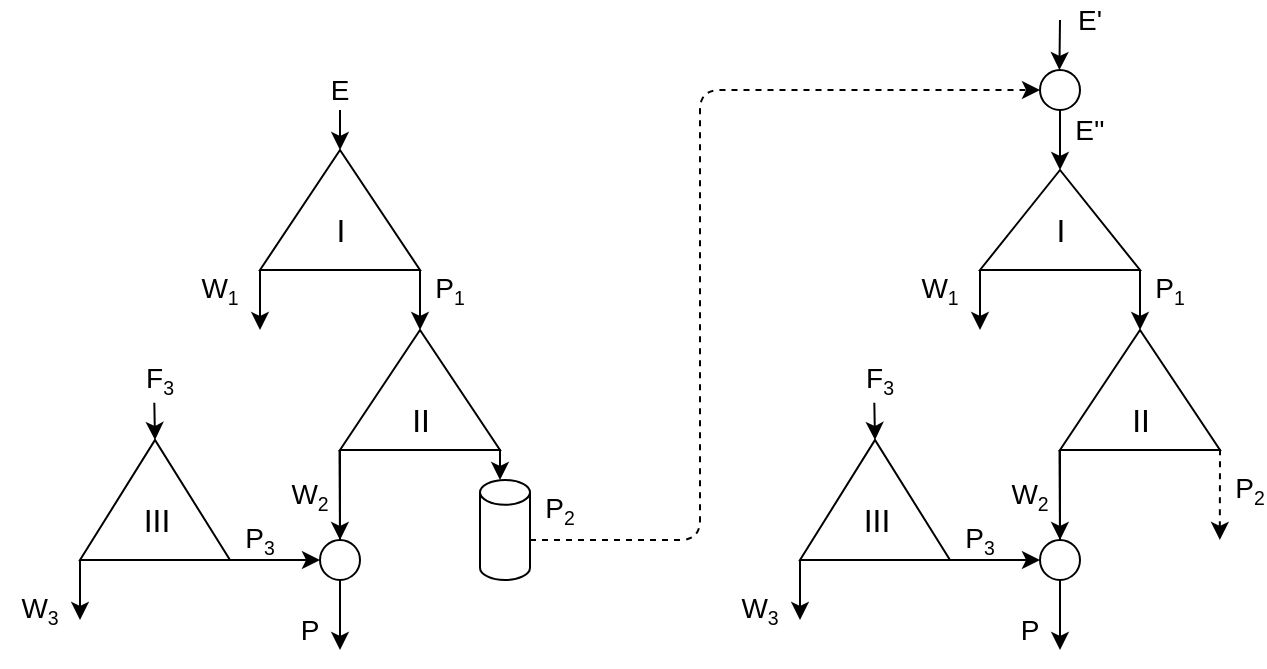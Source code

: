 <mxfile scale="20" border="0">
    <diagram id="Ya26RM2jLfSZvfDS5EGe" name="Page-1">
        <mxGraphModel dx="670" dy="316" grid="1" gridSize="10" guides="1" tooltips="1" connect="1" arrows="1" fold="1" page="1" pageScale="1" pageWidth="827" pageHeight="1169" math="0" shadow="0">
            <root>
                <mxCell id="0"/>
                <mxCell id="1" parent="0"/>
                <mxCell id="61" value="" style="endArrow=classic;html=1;" parent="1" edge="1">
                    <mxGeometry width="50" height="50" relative="1" as="geometry">
                        <mxPoint x="180" y="315" as="sourcePoint"/>
                        <mxPoint x="180" y="335.0" as="targetPoint"/>
                    </mxGeometry>
                </mxCell>
                <mxCell id="62" value="" style="endArrow=classic;html=1;" parent="1" edge="1">
                    <mxGeometry width="50" height="50" relative="1" as="geometry">
                        <mxPoint x="140" y="395.0" as="sourcePoint"/>
                        <mxPoint x="140" y="425.0" as="targetPoint"/>
                    </mxGeometry>
                </mxCell>
                <mxCell id="63" value="" style="triangle;whiteSpace=wrap;html=1;rotation=-90;" parent="1" vertex="1">
                    <mxGeometry x="150" y="325" width="60" height="80" as="geometry"/>
                </mxCell>
                <mxCell id="64" value="" style="endArrow=classic;html=1;exitX=0;exitY=0;exitDx=0;exitDy=0;" parent="1" source="68" edge="1">
                    <mxGeometry width="50" height="50" relative="1" as="geometry">
                        <mxPoint x="220" y="375.0" as="sourcePoint"/>
                        <mxPoint x="220" y="425.0" as="targetPoint"/>
                    </mxGeometry>
                </mxCell>
                <mxCell id="65" value="" style="triangle;whiteSpace=wrap;html=1;rotation=-90;" parent="1" vertex="1">
                    <mxGeometry x="190" y="415" width="60" height="80" as="geometry"/>
                </mxCell>
                <mxCell id="66" value="&lt;font style=&quot;font-size: 14px&quot;&gt;E&lt;/font&gt;" style="text;html=1;strokeColor=none;fillColor=none;align=center;verticalAlign=middle;whiteSpace=wrap;rounded=0;" parent="1" vertex="1">
                    <mxGeometry x="160" y="295" width="40" height="20" as="geometry"/>
                </mxCell>
                <mxCell id="67" value="&lt;font style=&quot;font-size: 14px&quot;&gt;W&lt;/font&gt;&lt;font style=&quot;font-size: 11.667px&quot;&gt;&lt;sub&gt;1&lt;/sub&gt;&lt;/font&gt;" style="text;html=1;strokeColor=none;fillColor=none;align=center;verticalAlign=middle;whiteSpace=wrap;rounded=0;" parent="1" vertex="1">
                    <mxGeometry x="100" y="395" width="40" height="20" as="geometry"/>
                </mxCell>
                <mxCell id="68" value="&lt;font style=&quot;font-size: 14px&quot;&gt;P&lt;/font&gt;&lt;font style=&quot;font-size: 11.667px&quot;&gt;&lt;sub&gt;1&lt;/sub&gt;&lt;/font&gt;" style="text;html=1;strokeColor=none;fillColor=none;align=center;verticalAlign=middle;whiteSpace=wrap;rounded=0;" parent="1" vertex="1">
                    <mxGeometry x="220" y="395" width="30" height="20" as="geometry"/>
                </mxCell>
                <mxCell id="69" value="" style="endArrow=classic;html=1;entryX=0.5;entryY=0;entryDx=0;entryDy=0;" parent="1" target="78" edge="1">
                    <mxGeometry width="50" height="50" relative="1" as="geometry">
                        <mxPoint x="179.76" y="485.0" as="sourcePoint"/>
                        <mxPoint x="180" y="505.0" as="targetPoint"/>
                    </mxGeometry>
                </mxCell>
                <mxCell id="70" value="" style="endArrow=classic;html=1;entryX=0;entryY=0.5;entryDx=0;entryDy=0;" parent="1" target="78" edge="1">
                    <mxGeometry width="50" height="50" relative="1" as="geometry">
                        <mxPoint x="110" y="540" as="sourcePoint"/>
                        <mxPoint x="180" y="515" as="targetPoint"/>
                    </mxGeometry>
                </mxCell>
                <mxCell id="71" value="" style="endArrow=classic;html=1;" parent="1" edge="1">
                    <mxGeometry width="50" height="50" relative="1" as="geometry">
                        <mxPoint x="50" y="540" as="sourcePoint"/>
                        <mxPoint x="50" y="570" as="targetPoint"/>
                    </mxGeometry>
                </mxCell>
                <mxCell id="72" value="&lt;span style=&quot;font-size: 16px&quot;&gt;&lt;br&gt;&lt;/span&gt;" style="triangle;whiteSpace=wrap;html=1;rotation=-90;" parent="1" vertex="1">
                    <mxGeometry x="57.5" y="472.5" width="60" height="75" as="geometry"/>
                </mxCell>
                <mxCell id="73" value="&lt;font style=&quot;font-size: 14px&quot;&gt;F&lt;/font&gt;&lt;font style=&quot;font-size: 11.667px&quot;&gt;&lt;sub&gt;3&lt;/sub&gt;&lt;/font&gt;" style="text;html=1;strokeColor=none;fillColor=none;align=center;verticalAlign=middle;whiteSpace=wrap;rounded=0;" parent="1" vertex="1">
                    <mxGeometry x="70" y="440" width="40" height="20" as="geometry"/>
                </mxCell>
                <mxCell id="74" value="&lt;font style=&quot;font-size: 14px&quot;&gt;W&lt;/font&gt;&lt;font style=&quot;font-size: 11.667px&quot;&gt;&lt;sub&gt;3&lt;/sub&gt;&lt;/font&gt;" style="text;html=1;strokeColor=none;fillColor=none;align=center;verticalAlign=middle;whiteSpace=wrap;rounded=0;" parent="1" vertex="1">
                    <mxGeometry x="10" y="555" width="40" height="20" as="geometry"/>
                </mxCell>
                <mxCell id="75" value="" style="endArrow=classic;html=1;" parent="1" edge="1">
                    <mxGeometry width="50" height="50" relative="1" as="geometry">
                        <mxPoint x="180" y="485" as="sourcePoint"/>
                        <mxPoint x="180" y="585" as="targetPoint"/>
                        <Array as="points">
                            <mxPoint x="179.89" y="485"/>
                        </Array>
                    </mxGeometry>
                </mxCell>
                <mxCell id="76" value="" style="endArrow=classic;html=1;" parent="1" edge="1">
                    <mxGeometry width="50" height="50" relative="1" as="geometry">
                        <mxPoint x="260" y="484.66" as="sourcePoint"/>
                        <mxPoint x="260" y="500" as="targetPoint"/>
                    </mxGeometry>
                </mxCell>
                <mxCell id="77" value="&lt;font style=&quot;font-size: 14px&quot;&gt;P&lt;/font&gt;&lt;font style=&quot;font-size: 11.667px&quot;&gt;&lt;sub&gt;2&lt;/sub&gt;&lt;/font&gt;" style="text;html=1;strokeColor=none;fillColor=none;align=center;verticalAlign=middle;whiteSpace=wrap;rounded=0;" parent="1" vertex="1">
                    <mxGeometry x="280" y="480" width="20" height="70" as="geometry"/>
                </mxCell>
                <mxCell id="78" value="" style="ellipse;whiteSpace=wrap;html=1;aspect=fixed;" parent="1" vertex="1">
                    <mxGeometry x="170" y="530" width="20" height="20" as="geometry"/>
                </mxCell>
                <mxCell id="79" value="" style="endArrow=classic;html=1;entryX=1;entryY=0.5;entryDx=0;entryDy=0;exitX=0.429;exitY=1.068;exitDx=0;exitDy=0;exitPerimeter=0;" parent="1" source="73" target="72" edge="1">
                    <mxGeometry width="50" height="50" relative="1" as="geometry">
                        <mxPoint x="90" y="465" as="sourcePoint"/>
                        <mxPoint x="329.71" y="510" as="targetPoint"/>
                    </mxGeometry>
                </mxCell>
                <mxCell id="80" value="&lt;font style=&quot;font-size: 14px&quot;&gt;P&lt;/font&gt;" style="text;html=1;strokeColor=none;fillColor=none;align=center;verticalAlign=middle;whiteSpace=wrap;rounded=0;" parent="1" vertex="1">
                    <mxGeometry x="145" y="565" width="40" height="20" as="geometry"/>
                </mxCell>
                <mxCell id="81" value="&lt;font style=&quot;font-size: 14px&quot;&gt;W&lt;/font&gt;&lt;font style=&quot;font-size: 11.667px&quot;&gt;&lt;sub&gt;2&lt;/sub&gt;&lt;/font&gt;" style="text;html=1;strokeColor=none;fillColor=none;align=center;verticalAlign=middle;whiteSpace=wrap;rounded=0;" parent="1" vertex="1">
                    <mxGeometry x="140" y="495" width="50" height="25" as="geometry"/>
                </mxCell>
                <mxCell id="82" value="I" style="text;html=1;align=center;verticalAlign=middle;resizable=0;points=[];autosize=1;strokeColor=none;fillColor=none;fontSize=16;" parent="1" vertex="1">
                    <mxGeometry x="170" y="365" width="20" height="20" as="geometry"/>
                </mxCell>
                <mxCell id="83" value="II" style="text;html=1;align=center;verticalAlign=middle;resizable=0;points=[];autosize=1;strokeColor=none;fillColor=none;fontSize=16;" parent="1" vertex="1">
                    <mxGeometry x="210" y="460" width="20" height="20" as="geometry"/>
                </mxCell>
                <mxCell id="84" value="III" style="text;html=1;align=center;verticalAlign=middle;resizable=0;points=[];autosize=1;strokeColor=none;fillColor=none;fontSize=16;" parent="1" vertex="1">
                    <mxGeometry x="72.5" y="510" width="30" height="20" as="geometry"/>
                </mxCell>
                <mxCell id="85" value="&lt;font style=&quot;font-size: 14px&quot;&gt;P&lt;/font&gt;&lt;font style=&quot;font-size: 11.667px&quot;&gt;&lt;sub&gt;3&lt;/sub&gt;&lt;/font&gt;" style="text;html=1;strokeColor=none;fillColor=none;align=center;verticalAlign=middle;whiteSpace=wrap;rounded=0;" parent="1" vertex="1">
                    <mxGeometry x="120" y="520" width="40" height="20" as="geometry"/>
                </mxCell>
                <mxCell id="86" value="" style="shape=cylinder3;whiteSpace=wrap;html=1;boundedLbl=1;backgroundOutline=1;size=6.18;" parent="1" vertex="1">
                    <mxGeometry x="250" y="500" width="25" height="50" as="geometry"/>
                </mxCell>
                <mxCell id="88" value="" style="edgeStyle=elbowEdgeStyle;elbow=horizontal;endArrow=classic;html=1;dashed=1;exitX=1;exitY=0.5;exitDx=0;exitDy=0;exitPerimeter=0;entryX=0;entryY=0.5;entryDx=0;entryDy=0;" parent="1" target="115" edge="1">
                    <mxGeometry width="50" height="50" relative="1" as="geometry">
                        <mxPoint x="275" y="530" as="sourcePoint"/>
                        <mxPoint x="540" y="305" as="targetPoint"/>
                        <Array as="points">
                            <mxPoint x="360" y="430"/>
                        </Array>
                    </mxGeometry>
                </mxCell>
                <mxCell id="89" value="" style="endArrow=classic;html=1;entryX=1;entryY=0.5;entryDx=0;entryDy=0;" parent="1" target="91" edge="1">
                    <mxGeometry width="50" height="50" relative="1" as="geometry">
                        <mxPoint x="540" y="300" as="sourcePoint"/>
                        <mxPoint x="540" y="340" as="targetPoint"/>
                    </mxGeometry>
                </mxCell>
                <mxCell id="90" value="" style="endArrow=classic;html=1;" parent="1" edge="1">
                    <mxGeometry width="50" height="50" relative="1" as="geometry">
                        <mxPoint x="500" y="395" as="sourcePoint"/>
                        <mxPoint x="500" y="425" as="targetPoint"/>
                    </mxGeometry>
                </mxCell>
                <mxCell id="91" value="" style="triangle;whiteSpace=wrap;html=1;rotation=-90;" parent="1" vertex="1">
                    <mxGeometry x="515" y="330" width="50" height="80" as="geometry"/>
                </mxCell>
                <mxCell id="92" value="" style="endArrow=classic;html=1;exitX=0;exitY=0;exitDx=0;exitDy=0;" parent="1" source="96" edge="1">
                    <mxGeometry width="50" height="50" relative="1" as="geometry">
                        <mxPoint x="580" y="375.0" as="sourcePoint"/>
                        <mxPoint x="580" y="425" as="targetPoint"/>
                    </mxGeometry>
                </mxCell>
                <mxCell id="93" value="" style="triangle;whiteSpace=wrap;html=1;rotation=-90;" parent="1" vertex="1">
                    <mxGeometry x="550" y="415" width="60" height="80" as="geometry"/>
                </mxCell>
                <mxCell id="94" value="&lt;font style=&quot;font-size: 14px&quot;&gt;E'&lt;/font&gt;" style="text;html=1;strokeColor=none;fillColor=none;align=center;verticalAlign=middle;whiteSpace=wrap;rounded=0;" parent="1" vertex="1">
                    <mxGeometry x="540" y="260" width="30" height="20" as="geometry"/>
                </mxCell>
                <mxCell id="95" value="&lt;font style=&quot;font-size: 14px&quot;&gt;W&lt;/font&gt;&lt;font style=&quot;font-size: 11.667px&quot;&gt;&lt;sub&gt;1&lt;/sub&gt;&lt;/font&gt;" style="text;html=1;strokeColor=none;fillColor=none;align=center;verticalAlign=middle;whiteSpace=wrap;rounded=0;" parent="1" vertex="1">
                    <mxGeometry x="460" y="395" width="40" height="20" as="geometry"/>
                </mxCell>
                <mxCell id="96" value="&lt;font style=&quot;font-size: 14px&quot;&gt;P&lt;/font&gt;&lt;font style=&quot;font-size: 11.667px&quot;&gt;&lt;sub&gt;1&lt;/sub&gt;&lt;/font&gt;" style="text;html=1;strokeColor=none;fillColor=none;align=center;verticalAlign=middle;whiteSpace=wrap;rounded=0;" parent="1" vertex="1">
                    <mxGeometry x="580" y="395" width="30" height="20" as="geometry"/>
                </mxCell>
                <mxCell id="97" value="" style="endArrow=classic;html=1;entryX=0.5;entryY=0;entryDx=0;entryDy=0;" parent="1" target="106" edge="1">
                    <mxGeometry width="50" height="50" relative="1" as="geometry">
                        <mxPoint x="539.76" y="485" as="sourcePoint"/>
                        <mxPoint x="540" y="505.0" as="targetPoint"/>
                    </mxGeometry>
                </mxCell>
                <mxCell id="98" value="" style="endArrow=classic;html=1;entryX=0;entryY=0.5;entryDx=0;entryDy=0;" parent="1" target="106" edge="1">
                    <mxGeometry width="50" height="50" relative="1" as="geometry">
                        <mxPoint x="470" y="540" as="sourcePoint"/>
                        <mxPoint x="540" y="515" as="targetPoint"/>
                    </mxGeometry>
                </mxCell>
                <mxCell id="99" value="" style="endArrow=classic;html=1;" parent="1" edge="1">
                    <mxGeometry width="50" height="50" relative="1" as="geometry">
                        <mxPoint x="410" y="540" as="sourcePoint"/>
                        <mxPoint x="410" y="570" as="targetPoint"/>
                    </mxGeometry>
                </mxCell>
                <mxCell id="100" value="&lt;span style=&quot;font-size: 16px&quot;&gt;&lt;br&gt;&lt;/span&gt;" style="triangle;whiteSpace=wrap;html=1;rotation=-90;" parent="1" vertex="1">
                    <mxGeometry x="417.5" y="472.5" width="60" height="75" as="geometry"/>
                </mxCell>
                <mxCell id="101" value="&lt;font style=&quot;font-size: 14px&quot;&gt;F&lt;/font&gt;&lt;font style=&quot;font-size: 11.667px&quot;&gt;&lt;sub&gt;3&lt;/sub&gt;&lt;/font&gt;" style="text;html=1;strokeColor=none;fillColor=none;align=center;verticalAlign=middle;whiteSpace=wrap;rounded=0;" parent="1" vertex="1">
                    <mxGeometry x="430" y="440" width="40" height="20" as="geometry"/>
                </mxCell>
                <mxCell id="102" value="&lt;font style=&quot;font-size: 14px&quot;&gt;W&lt;/font&gt;&lt;font style=&quot;font-size: 11.667px&quot;&gt;&lt;sub&gt;3&lt;/sub&gt;&lt;/font&gt;" style="text;html=1;strokeColor=none;fillColor=none;align=center;verticalAlign=middle;whiteSpace=wrap;rounded=0;" parent="1" vertex="1">
                    <mxGeometry x="370" y="555" width="40" height="20" as="geometry"/>
                </mxCell>
                <mxCell id="103" value="" style="endArrow=classic;html=1;" parent="1" edge="1">
                    <mxGeometry width="50" height="50" relative="1" as="geometry">
                        <mxPoint x="540" y="485" as="sourcePoint"/>
                        <mxPoint x="540" y="585" as="targetPoint"/>
                        <Array as="points">
                            <mxPoint x="539.89" y="485"/>
                        </Array>
                    </mxGeometry>
                </mxCell>
                <mxCell id="104" value="" style="endArrow=classic;html=1;entryX=0.396;entryY=-0.001;entryDx=0;entryDy=0;entryPerimeter=0;dashed=1;" parent="1" edge="1">
                    <mxGeometry width="50" height="50" relative="1" as="geometry">
                        <mxPoint x="620" y="484.66" as="sourcePoint"/>
                        <mxPoint x="619.9" y="529.95" as="targetPoint"/>
                    </mxGeometry>
                </mxCell>
                <mxCell id="105" value="&lt;font style=&quot;font-size: 14px&quot;&gt;P&lt;/font&gt;&lt;font style=&quot;font-size: 11.667px&quot;&gt;&lt;sub&gt;2&lt;/sub&gt;&lt;/font&gt;" style="text;html=1;strokeColor=none;fillColor=none;align=center;verticalAlign=middle;whiteSpace=wrap;rounded=0;" parent="1" vertex="1">
                    <mxGeometry x="630" y="470" width="10" height="70" as="geometry"/>
                </mxCell>
                <mxCell id="106" value="" style="ellipse;whiteSpace=wrap;html=1;aspect=fixed;" parent="1" vertex="1">
                    <mxGeometry x="530" y="530" width="20" height="20" as="geometry"/>
                </mxCell>
                <mxCell id="107" value="" style="endArrow=classic;html=1;entryX=1;entryY=0.5;entryDx=0;entryDy=0;exitX=0.429;exitY=1.068;exitDx=0;exitDy=0;exitPerimeter=0;" parent="1" source="101" target="100" edge="1">
                    <mxGeometry width="50" height="50" relative="1" as="geometry">
                        <mxPoint x="450" y="465" as="sourcePoint"/>
                        <mxPoint x="689.71" y="510" as="targetPoint"/>
                    </mxGeometry>
                </mxCell>
                <mxCell id="108" value="&lt;font style=&quot;font-size: 14px&quot;&gt;P&lt;/font&gt;" style="text;html=1;strokeColor=none;fillColor=none;align=center;verticalAlign=middle;whiteSpace=wrap;rounded=0;" parent="1" vertex="1">
                    <mxGeometry x="505" y="565" width="40" height="20" as="geometry"/>
                </mxCell>
                <mxCell id="109" value="&lt;font style=&quot;font-size: 14px&quot;&gt;W&lt;/font&gt;&lt;font style=&quot;font-size: 11.667px&quot;&gt;&lt;sub&gt;2&lt;/sub&gt;&lt;/font&gt;" style="text;html=1;strokeColor=none;fillColor=none;align=center;verticalAlign=middle;whiteSpace=wrap;rounded=0;" parent="1" vertex="1">
                    <mxGeometry x="500" y="495" width="50" height="25" as="geometry"/>
                </mxCell>
                <mxCell id="110" value="I" style="text;html=1;align=center;verticalAlign=middle;resizable=0;points=[];autosize=1;strokeColor=none;fillColor=none;fontSize=16;" parent="1" vertex="1">
                    <mxGeometry x="530" y="365" width="20" height="20" as="geometry"/>
                </mxCell>
                <mxCell id="111" value="II" style="text;html=1;align=center;verticalAlign=middle;resizable=0;points=[];autosize=1;strokeColor=none;fillColor=none;fontSize=16;" parent="1" vertex="1">
                    <mxGeometry x="570" y="460" width="20" height="20" as="geometry"/>
                </mxCell>
                <mxCell id="112" value="III" style="text;html=1;align=center;verticalAlign=middle;resizable=0;points=[];autosize=1;strokeColor=none;fillColor=none;fontSize=16;" parent="1" vertex="1">
                    <mxGeometry x="432.5" y="510" width="30" height="20" as="geometry"/>
                </mxCell>
                <mxCell id="113" value="&lt;font style=&quot;font-size: 14px&quot;&gt;P&lt;/font&gt;&lt;font style=&quot;font-size: 11.667px&quot;&gt;&lt;sub&gt;3&lt;/sub&gt;&lt;/font&gt;" style="text;html=1;strokeColor=none;fillColor=none;align=center;verticalAlign=middle;whiteSpace=wrap;rounded=0;" parent="1" vertex="1">
                    <mxGeometry x="480" y="520" width="40" height="20" as="geometry"/>
                </mxCell>
                <mxCell id="114" value="&lt;font style=&quot;font-size: 14px&quot;&gt;E'&lt;/font&gt;&lt;span style=&quot;font-size: 14px;&quot;&gt;'&lt;/span&gt;" style="text;html=1;strokeColor=none;fillColor=none;align=center;verticalAlign=middle;whiteSpace=wrap;rounded=0;" parent="1" vertex="1">
                    <mxGeometry x="540" y="315" width="30" height="20" as="geometry"/>
                </mxCell>
                <mxCell id="115" value="" style="ellipse;whiteSpace=wrap;html=1;aspect=fixed;" parent="1" vertex="1">
                    <mxGeometry x="530" y="295" width="20" height="20" as="geometry"/>
                </mxCell>
                <mxCell id="116" value="" style="endArrow=classic;html=1;entryX=0.396;entryY=-0.001;entryDx=0;entryDy=0;entryPerimeter=0;" parent="1" edge="1">
                    <mxGeometry width="50" height="50" relative="1" as="geometry">
                        <mxPoint x="540" y="270" as="sourcePoint"/>
                        <mxPoint x="539.71" y="295.0" as="targetPoint"/>
                    </mxGeometry>
                </mxCell>
            </root>
        </mxGraphModel>
    </diagram>
</mxfile>